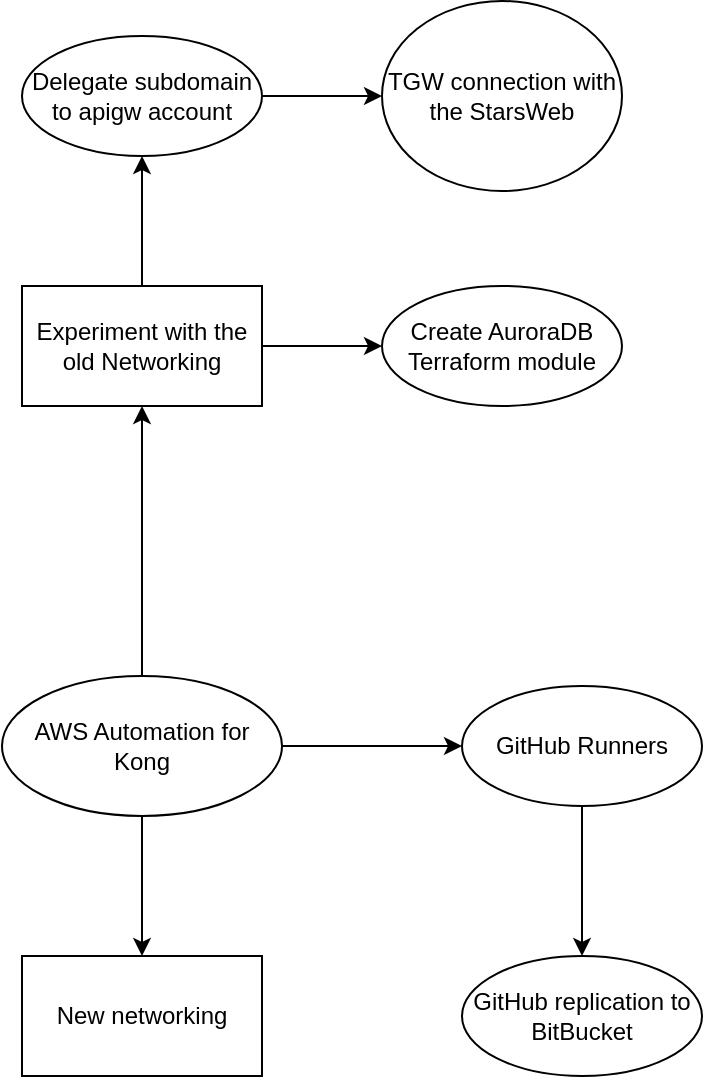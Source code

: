 <mxfile version="20.6.0" type="github"><diagram id="OK2pFs1vW_daL8BsoHjp" name="Page-1"><mxGraphModel dx="1538" dy="882" grid="1" gridSize="10" guides="1" tooltips="1" connect="1" arrows="1" fold="1" page="1" pageScale="1" pageWidth="827" pageHeight="1169" math="0" shadow="0"><root><mxCell id="0"/><mxCell id="1" parent="0"/><mxCell id="Cjfxo6TnMj6QoLu4uF7F-3" value="" style="edgeStyle=orthogonalEdgeStyle;rounded=0;orthogonalLoop=1;jettySize=auto;html=1;" edge="1" parent="1" source="Cjfxo6TnMj6QoLu4uF7F-1" target="Cjfxo6TnMj6QoLu4uF7F-2"><mxGeometry relative="1" as="geometry"/></mxCell><mxCell id="Cjfxo6TnMj6QoLu4uF7F-6" value="" style="edgeStyle=orthogonalEdgeStyle;rounded=0;orthogonalLoop=1;jettySize=auto;html=1;" edge="1" parent="1" source="Cjfxo6TnMj6QoLu4uF7F-1" target="Cjfxo6TnMj6QoLu4uF7F-5"><mxGeometry relative="1" as="geometry"/></mxCell><mxCell id="Cjfxo6TnMj6QoLu4uF7F-16" value="" style="edgeStyle=orthogonalEdgeStyle;rounded=0;orthogonalLoop=1;jettySize=auto;html=1;" edge="1" parent="1" source="Cjfxo6TnMj6QoLu4uF7F-1" target="Cjfxo6TnMj6QoLu4uF7F-15"><mxGeometry relative="1" as="geometry"/></mxCell><mxCell id="Cjfxo6TnMj6QoLu4uF7F-1" value="AWS Automation for Kong" style="ellipse;whiteSpace=wrap;html=1;align=center;newEdgeStyle={&quot;edgeStyle&quot;:&quot;entityRelationEdgeStyle&quot;,&quot;startArrow&quot;:&quot;none&quot;,&quot;endArrow&quot;:&quot;none&quot;,&quot;segment&quot;:10,&quot;curved&quot;:1};treeFolding=1;treeMoving=1;" vertex="1" parent="1"><mxGeometry x="130" y="373" width="140" height="70" as="geometry"/></mxCell><mxCell id="Cjfxo6TnMj6QoLu4uF7F-8" value="" style="edgeStyle=orthogonalEdgeStyle;rounded=0;orthogonalLoop=1;jettySize=auto;html=1;" edge="1" parent="1" source="Cjfxo6TnMj6QoLu4uF7F-2" target="Cjfxo6TnMj6QoLu4uF7F-7"><mxGeometry relative="1" as="geometry"/></mxCell><mxCell id="Cjfxo6TnMj6QoLu4uF7F-20" value="" style="edgeStyle=orthogonalEdgeStyle;rounded=0;orthogonalLoop=1;jettySize=auto;html=1;" edge="1" parent="1" source="Cjfxo6TnMj6QoLu4uF7F-2" target="Cjfxo6TnMj6QoLu4uF7F-19"><mxGeometry relative="1" as="geometry"/></mxCell><mxCell id="Cjfxo6TnMj6QoLu4uF7F-2" value="Experiment with the old Networking" style="whiteSpace=wrap;html=1;" vertex="1" parent="1"><mxGeometry x="140" y="178" width="120" height="60" as="geometry"/></mxCell><mxCell id="Cjfxo6TnMj6QoLu4uF7F-5" value="New networking" style="whiteSpace=wrap;html=1;" vertex="1" parent="1"><mxGeometry x="140" y="513" width="120" height="60" as="geometry"/></mxCell><mxCell id="Cjfxo6TnMj6QoLu4uF7F-7" value="Create AuroraDB Terraform module" style="ellipse;whiteSpace=wrap;html=1;" vertex="1" parent="1"><mxGeometry x="320" y="178" width="120" height="60" as="geometry"/></mxCell><mxCell id="Cjfxo6TnMj6QoLu4uF7F-12" value="TGW connection with the StarsWeb" style="ellipse;whiteSpace=wrap;html=1;" vertex="1" parent="1"><mxGeometry x="320" y="35.5" width="120" height="95" as="geometry"/></mxCell><mxCell id="Cjfxo6TnMj6QoLu4uF7F-18" value="" style="edgeStyle=orthogonalEdgeStyle;rounded=0;orthogonalLoop=1;jettySize=auto;html=1;" edge="1" parent="1" source="Cjfxo6TnMj6QoLu4uF7F-15" target="Cjfxo6TnMj6QoLu4uF7F-17"><mxGeometry relative="1" as="geometry"/></mxCell><mxCell id="Cjfxo6TnMj6QoLu4uF7F-15" value="GitHub Runners" style="ellipse;whiteSpace=wrap;html=1;" vertex="1" parent="1"><mxGeometry x="360" y="378" width="120" height="60" as="geometry"/></mxCell><mxCell id="Cjfxo6TnMj6QoLu4uF7F-17" value="GitHub replication to BitBucket" style="ellipse;whiteSpace=wrap;html=1;" vertex="1" parent="1"><mxGeometry x="360" y="513" width="120" height="60" as="geometry"/></mxCell><mxCell id="Cjfxo6TnMj6QoLu4uF7F-21" value="" style="edgeStyle=orthogonalEdgeStyle;rounded=0;orthogonalLoop=1;jettySize=auto;html=1;" edge="1" parent="1" source="Cjfxo6TnMj6QoLu4uF7F-19" target="Cjfxo6TnMj6QoLu4uF7F-12"><mxGeometry relative="1" as="geometry"/></mxCell><mxCell id="Cjfxo6TnMj6QoLu4uF7F-19" value="Delegate subdomain to apigw account" style="ellipse;whiteSpace=wrap;html=1;" vertex="1" parent="1"><mxGeometry x="140" y="53" width="120" height="60" as="geometry"/></mxCell></root></mxGraphModel></diagram></mxfile>